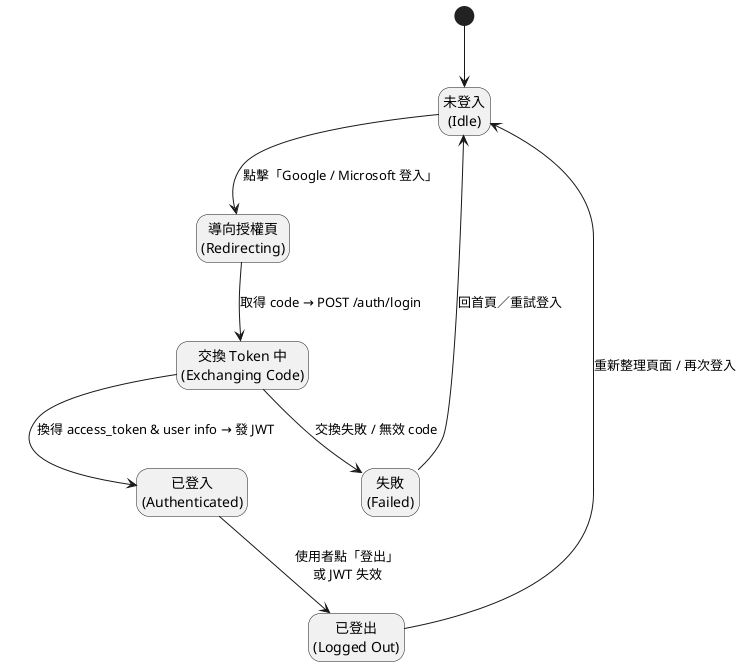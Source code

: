 @startuml

hide empty description

[*] --> Idle
state "未登入\n(Idle)" as Idle <<idle>>

Idle --> Redirecting : 點擊「Google / Microsoft 登入」
state "導向授權頁\n(Redirecting)" as Redirecting <<redirect>>

Redirecting --> Exchanging : 取得 code → POST /auth/login
state "交換 Token 中\n(Exchanging Code)" as Exchanging <<verifying>>

Exchanging --> Authenticated : 換得 access_token & user info → 發 JWT
state "已登入\n(Authenticated)" as Authenticated <<auth>>

Exchanging --> Failed : 交換失敗 / 無效 code
state "失敗\n(Failed)" as Failed <<error>>
Failed --> Idle : 回首頁／重試登入

Authenticated --> LoggedOut : 使用者點「登出」\n或 JWT 失效
state "已登出\n(Logged Out)" as LoggedOut <<terminal>>
LoggedOut --> Idle : 重新整理頁面 / 再次登入
@enduml
